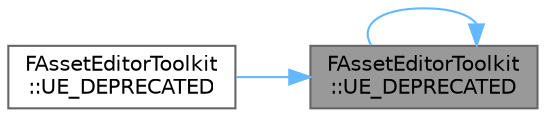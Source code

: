 digraph "FAssetEditorToolkit::UE_DEPRECATED"
{
 // INTERACTIVE_SVG=YES
 // LATEX_PDF_SIZE
  bgcolor="transparent";
  edge [fontname=Helvetica,fontsize=10,labelfontname=Helvetica,labelfontsize=10];
  node [fontname=Helvetica,fontsize=10,shape=box,height=0.2,width=0.4];
  rankdir="RL";
  Node1 [id="Node000001",label="FAssetEditorToolkit\l::UE_DEPRECATED",height=0.2,width=0.4,color="gray40", fillcolor="grey60", style="filled", fontcolor="black",tooltip=" "];
  Node1 -> Node2 [id="edge1_Node000001_Node000002",dir="back",color="steelblue1",style="solid",tooltip=" "];
  Node2 [id="Node000002",label="FAssetEditorToolkit\l::UE_DEPRECATED",height=0.2,width=0.4,color="grey40", fillcolor="white", style="filled",URL="$d2/d72/classFAssetEditorToolkit.html#ad56fef49f8aaffe224f592668ec08a78",tooltip="Set the asset editor mode manager we are using."];
  Node1 -> Node1 [id="edge2_Node000001_Node000001",dir="back",color="steelblue1",style="solid",tooltip=" "];
}

